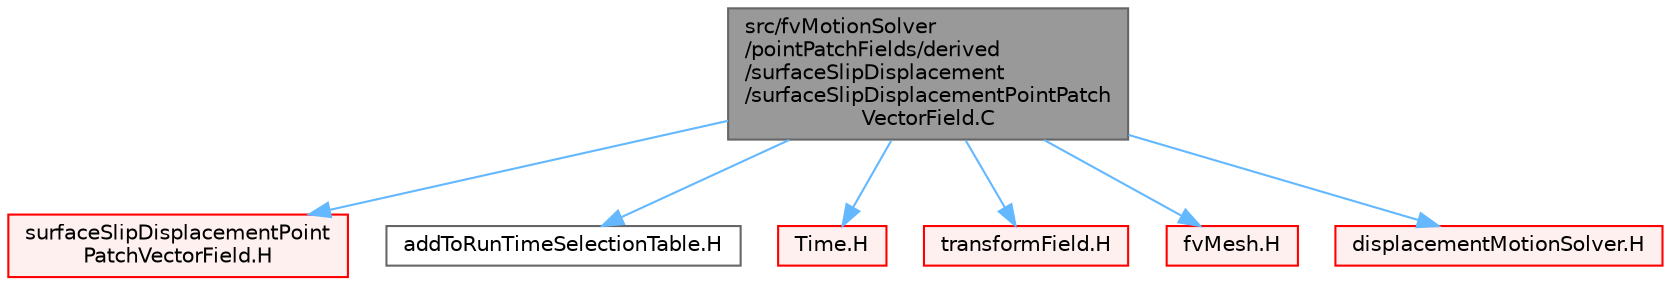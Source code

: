 digraph "src/fvMotionSolver/pointPatchFields/derived/surfaceSlipDisplacement/surfaceSlipDisplacementPointPatchVectorField.C"
{
 // LATEX_PDF_SIZE
  bgcolor="transparent";
  edge [fontname=Helvetica,fontsize=10,labelfontname=Helvetica,labelfontsize=10];
  node [fontname=Helvetica,fontsize=10,shape=box,height=0.2,width=0.4];
  Node1 [id="Node000001",label="src/fvMotionSolver\l/pointPatchFields/derived\l/surfaceSlipDisplacement\l/surfaceSlipDisplacementPointPatch\lVectorField.C",height=0.2,width=0.4,color="gray40", fillcolor="grey60", style="filled", fontcolor="black",tooltip=" "];
  Node1 -> Node2 [id="edge1_Node000001_Node000002",color="steelblue1",style="solid",tooltip=" "];
  Node2 [id="Node000002",label="surfaceSlipDisplacementPoint\lPatchVectorField.H",height=0.2,width=0.4,color="red", fillcolor="#FFF0F0", style="filled",URL="$surfaceSlipDisplacementPointPatchVectorField_8H.html",tooltip=" "];
  Node1 -> Node271 [id="edge2_Node000001_Node000271",color="steelblue1",style="solid",tooltip=" "];
  Node271 [id="Node000271",label="addToRunTimeSelectionTable.H",height=0.2,width=0.4,color="grey40", fillcolor="white", style="filled",URL="$addToRunTimeSelectionTable_8H.html",tooltip="Macros for easy insertion into run-time selection tables."];
  Node1 -> Node272 [id="edge3_Node000001_Node000272",color="steelblue1",style="solid",tooltip=" "];
  Node272 [id="Node000272",label="Time.H",height=0.2,width=0.4,color="red", fillcolor="#FFF0F0", style="filled",URL="$Time_8H.html",tooltip=" "];
  Node1 -> Node312 [id="edge4_Node000001_Node000312",color="steelblue1",style="solid",tooltip=" "];
  Node312 [id="Node000312",label="transformField.H",height=0.2,width=0.4,color="red", fillcolor="#FFF0F0", style="filled",URL="$transformField_8H.html",tooltip="Spatial transformation functions for primitive fields."];
  Node1 -> Node327 [id="edge5_Node000001_Node000327",color="steelblue1",style="solid",tooltip=" "];
  Node327 [id="Node000327",label="fvMesh.H",height=0.2,width=0.4,color="red", fillcolor="#FFF0F0", style="filled",URL="$fvMesh_8H.html",tooltip=" "];
  Node1 -> Node395 [id="edge6_Node000001_Node000395",color="steelblue1",style="solid",tooltip=" "];
  Node395 [id="Node000395",label="displacementMotionSolver.H",height=0.2,width=0.4,color="red", fillcolor="#FFF0F0", style="filled",URL="$displacementMotionSolver_8H.html",tooltip=" "];
}
